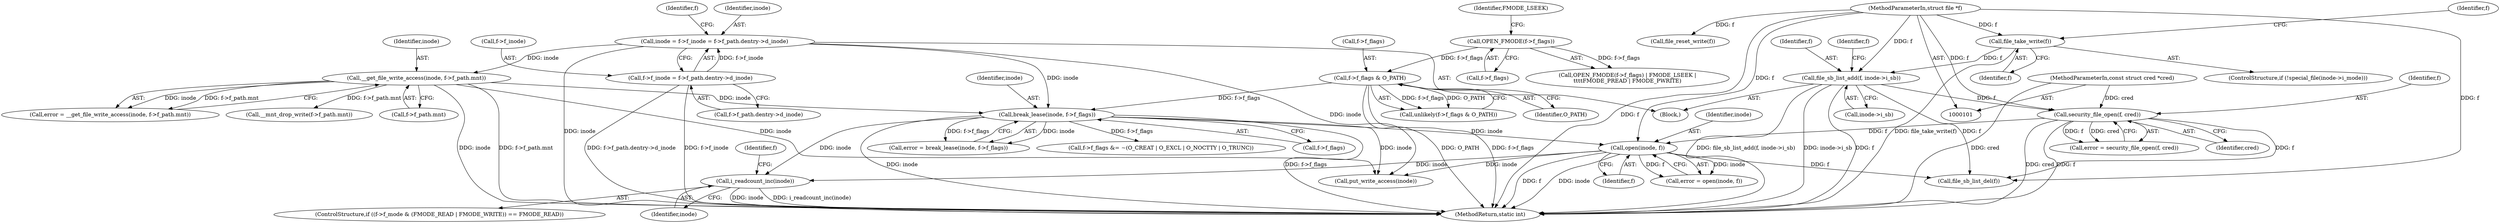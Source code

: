 digraph "0_linux_eee5cc2702929fd41cce28058dc6d6717f723f87_9@API" {
"1000278" [label="(Call,i_readcount_inc(inode))"];
"1000239" [label="(Call,break_lease(inode, f->f_flags))"];
"1000140" [label="(Call,inode = f->f_inode = f->f_path.dentry->d_inode)"];
"1000142" [label="(Call,f->f_inode = f->f_path.dentry->d_inode)"];
"1000162" [label="(Call,__get_file_write_access(inode, f->f_path.mnt))"];
"1000125" [label="(Call,f->f_flags & O_PATH)"];
"1000114" [label="(Call,OPEN_FMODE(f->f_flags))"];
"1000262" [label="(Call,open(inode, f))"];
"1000231" [label="(Call,security_file_open(f, cred))"];
"1000187" [label="(Call,file_sb_list_add(f, inode->i_sb))"];
"1000178" [label="(Call,file_take_write(f))"];
"1000102" [label="(MethodParameterIn,struct file *f)"];
"1000104" [label="(MethodParameterIn,const struct cred *cred)"];
"1000160" [label="(Call,error = __get_file_write_access(inode, f->f_path.mnt))"];
"1000268" [label="(ControlStructure,if ((f->f_mode & (FMODE_READ | FMODE_WRITE)) == FMODE_READ))"];
"1000240" [label="(Identifier,inode)"];
"1000119" [label="(Identifier,FMODE_LSEEK)"];
"1000263" [label="(Identifier,inode)"];
"1000104" [label="(MethodParameterIn,const struct cred *cred)"];
"1000129" [label="(Identifier,O_PATH)"];
"1000156" [label="(Identifier,f)"];
"1000146" [label="(Call,f->f_path.dentry->d_inode)"];
"1000163" [label="(Identifier,inode)"];
"1000311" [label="(Call,file_sb_list_del(f))"];
"1000331" [label="(Call,__mnt_drop_write(f->f_path.mnt))"];
"1000187" [label="(Call,file_sb_list_add(f, inode->i_sb))"];
"1000115" [label="(Call,f->f_flags)"];
"1000142" [label="(Call,f->f_inode = f->f_path.dentry->d_inode)"];
"1000320" [label="(Call,put_write_access(inode))"];
"1000162" [label="(Call,__get_file_write_access(inode, f->f_path.mnt))"];
"1000279" [label="(Identifier,inode)"];
"1000280" [label="(Call,f->f_flags &= ~(O_CREAT | O_EXCL | O_NOCTTY | O_TRUNC))"];
"1000232" [label="(Identifier,f)"];
"1000179" [label="(Identifier,f)"];
"1000189" [label="(Call,inode->i_sb)"];
"1000125" [label="(Call,f->f_flags & O_PATH)"];
"1000229" [label="(Call,error = security_file_open(f, cred))"];
"1000140" [label="(Call,inode = f->f_inode = f->f_path.dentry->d_inode)"];
"1000143" [label="(Call,f->f_inode)"];
"1000188" [label="(Identifier,f)"];
"1000264" [label="(Identifier,f)"];
"1000364" [label="(MethodReturn,static int)"];
"1000329" [label="(Call,file_reset_write(f))"];
"1000196" [label="(Identifier,f)"];
"1000262" [label="(Call,open(inode, f))"];
"1000282" [label="(Identifier,f)"];
"1000239" [label="(Call,break_lease(inode, f->f_flags))"];
"1000278" [label="(Call,i_readcount_inc(inode))"];
"1000164" [label="(Call,f->f_path.mnt)"];
"1000260" [label="(Call,error = open(inode, f))"];
"1000102" [label="(MethodParameterIn,struct file *f)"];
"1000178" [label="(Call,file_take_write(f))"];
"1000172" [label="(ControlStructure,if (!special_file(inode->i_mode)))"];
"1000113" [label="(Call,OPEN_FMODE(f->f_flags) | FMODE_LSEEK |\n\t\t\t\tFMODE_PREAD | FMODE_PWRITE)"];
"1000141" [label="(Identifier,inode)"];
"1000182" [label="(Identifier,f)"];
"1000241" [label="(Call,f->f_flags)"];
"1000233" [label="(Identifier,cred)"];
"1000114" [label="(Call,OPEN_FMODE(f->f_flags))"];
"1000126" [label="(Call,f->f_flags)"];
"1000105" [label="(Block,)"];
"1000237" [label="(Call,error = break_lease(inode, f->f_flags))"];
"1000231" [label="(Call,security_file_open(f, cred))"];
"1000124" [label="(Call,unlikely(f->f_flags & O_PATH))"];
"1000278" -> "1000268"  [label="AST: "];
"1000278" -> "1000279"  [label="CFG: "];
"1000279" -> "1000278"  [label="AST: "];
"1000282" -> "1000278"  [label="CFG: "];
"1000278" -> "1000364"  [label="DDG: i_readcount_inc(inode)"];
"1000278" -> "1000364"  [label="DDG: inode"];
"1000239" -> "1000278"  [label="DDG: inode"];
"1000262" -> "1000278"  [label="DDG: inode"];
"1000239" -> "1000237"  [label="AST: "];
"1000239" -> "1000241"  [label="CFG: "];
"1000240" -> "1000239"  [label="AST: "];
"1000241" -> "1000239"  [label="AST: "];
"1000237" -> "1000239"  [label="CFG: "];
"1000239" -> "1000364"  [label="DDG: inode"];
"1000239" -> "1000364"  [label="DDG: f->f_flags"];
"1000239" -> "1000237"  [label="DDG: inode"];
"1000239" -> "1000237"  [label="DDG: f->f_flags"];
"1000140" -> "1000239"  [label="DDG: inode"];
"1000162" -> "1000239"  [label="DDG: inode"];
"1000125" -> "1000239"  [label="DDG: f->f_flags"];
"1000239" -> "1000262"  [label="DDG: inode"];
"1000239" -> "1000280"  [label="DDG: f->f_flags"];
"1000239" -> "1000320"  [label="DDG: inode"];
"1000140" -> "1000105"  [label="AST: "];
"1000140" -> "1000142"  [label="CFG: "];
"1000141" -> "1000140"  [label="AST: "];
"1000142" -> "1000140"  [label="AST: "];
"1000156" -> "1000140"  [label="CFG: "];
"1000140" -> "1000364"  [label="DDG: inode"];
"1000142" -> "1000140"  [label="DDG: f->f_inode"];
"1000140" -> "1000162"  [label="DDG: inode"];
"1000140" -> "1000320"  [label="DDG: inode"];
"1000142" -> "1000146"  [label="CFG: "];
"1000143" -> "1000142"  [label="AST: "];
"1000146" -> "1000142"  [label="AST: "];
"1000142" -> "1000364"  [label="DDG: f->f_inode"];
"1000142" -> "1000364"  [label="DDG: f->f_path.dentry->d_inode"];
"1000162" -> "1000160"  [label="AST: "];
"1000162" -> "1000164"  [label="CFG: "];
"1000163" -> "1000162"  [label="AST: "];
"1000164" -> "1000162"  [label="AST: "];
"1000160" -> "1000162"  [label="CFG: "];
"1000162" -> "1000364"  [label="DDG: f->f_path.mnt"];
"1000162" -> "1000364"  [label="DDG: inode"];
"1000162" -> "1000160"  [label="DDG: inode"];
"1000162" -> "1000160"  [label="DDG: f->f_path.mnt"];
"1000162" -> "1000320"  [label="DDG: inode"];
"1000162" -> "1000331"  [label="DDG: f->f_path.mnt"];
"1000125" -> "1000124"  [label="AST: "];
"1000125" -> "1000129"  [label="CFG: "];
"1000126" -> "1000125"  [label="AST: "];
"1000129" -> "1000125"  [label="AST: "];
"1000124" -> "1000125"  [label="CFG: "];
"1000125" -> "1000364"  [label="DDG: f->f_flags"];
"1000125" -> "1000364"  [label="DDG: O_PATH"];
"1000125" -> "1000124"  [label="DDG: f->f_flags"];
"1000125" -> "1000124"  [label="DDG: O_PATH"];
"1000114" -> "1000125"  [label="DDG: f->f_flags"];
"1000114" -> "1000113"  [label="AST: "];
"1000114" -> "1000115"  [label="CFG: "];
"1000115" -> "1000114"  [label="AST: "];
"1000119" -> "1000114"  [label="CFG: "];
"1000114" -> "1000113"  [label="DDG: f->f_flags"];
"1000262" -> "1000260"  [label="AST: "];
"1000262" -> "1000264"  [label="CFG: "];
"1000263" -> "1000262"  [label="AST: "];
"1000264" -> "1000262"  [label="AST: "];
"1000260" -> "1000262"  [label="CFG: "];
"1000262" -> "1000364"  [label="DDG: inode"];
"1000262" -> "1000364"  [label="DDG: f"];
"1000262" -> "1000260"  [label="DDG: inode"];
"1000262" -> "1000260"  [label="DDG: f"];
"1000231" -> "1000262"  [label="DDG: f"];
"1000102" -> "1000262"  [label="DDG: f"];
"1000262" -> "1000311"  [label="DDG: f"];
"1000262" -> "1000320"  [label="DDG: inode"];
"1000231" -> "1000229"  [label="AST: "];
"1000231" -> "1000233"  [label="CFG: "];
"1000232" -> "1000231"  [label="AST: "];
"1000233" -> "1000231"  [label="AST: "];
"1000229" -> "1000231"  [label="CFG: "];
"1000231" -> "1000364"  [label="DDG: cred"];
"1000231" -> "1000364"  [label="DDG: f"];
"1000231" -> "1000229"  [label="DDG: f"];
"1000231" -> "1000229"  [label="DDG: cred"];
"1000187" -> "1000231"  [label="DDG: f"];
"1000102" -> "1000231"  [label="DDG: f"];
"1000104" -> "1000231"  [label="DDG: cred"];
"1000231" -> "1000311"  [label="DDG: f"];
"1000187" -> "1000105"  [label="AST: "];
"1000187" -> "1000189"  [label="CFG: "];
"1000188" -> "1000187"  [label="AST: "];
"1000189" -> "1000187"  [label="AST: "];
"1000196" -> "1000187"  [label="CFG: "];
"1000187" -> "1000364"  [label="DDG: f"];
"1000187" -> "1000364"  [label="DDG: file_sb_list_add(f, inode->i_sb)"];
"1000187" -> "1000364"  [label="DDG: inode->i_sb"];
"1000178" -> "1000187"  [label="DDG: f"];
"1000102" -> "1000187"  [label="DDG: f"];
"1000187" -> "1000311"  [label="DDG: f"];
"1000178" -> "1000172"  [label="AST: "];
"1000178" -> "1000179"  [label="CFG: "];
"1000179" -> "1000178"  [label="AST: "];
"1000182" -> "1000178"  [label="CFG: "];
"1000178" -> "1000364"  [label="DDG: file_take_write(f)"];
"1000102" -> "1000178"  [label="DDG: f"];
"1000102" -> "1000101"  [label="AST: "];
"1000102" -> "1000364"  [label="DDG: f"];
"1000102" -> "1000311"  [label="DDG: f"];
"1000102" -> "1000329"  [label="DDG: f"];
"1000104" -> "1000101"  [label="AST: "];
"1000104" -> "1000364"  [label="DDG: cred"];
}
